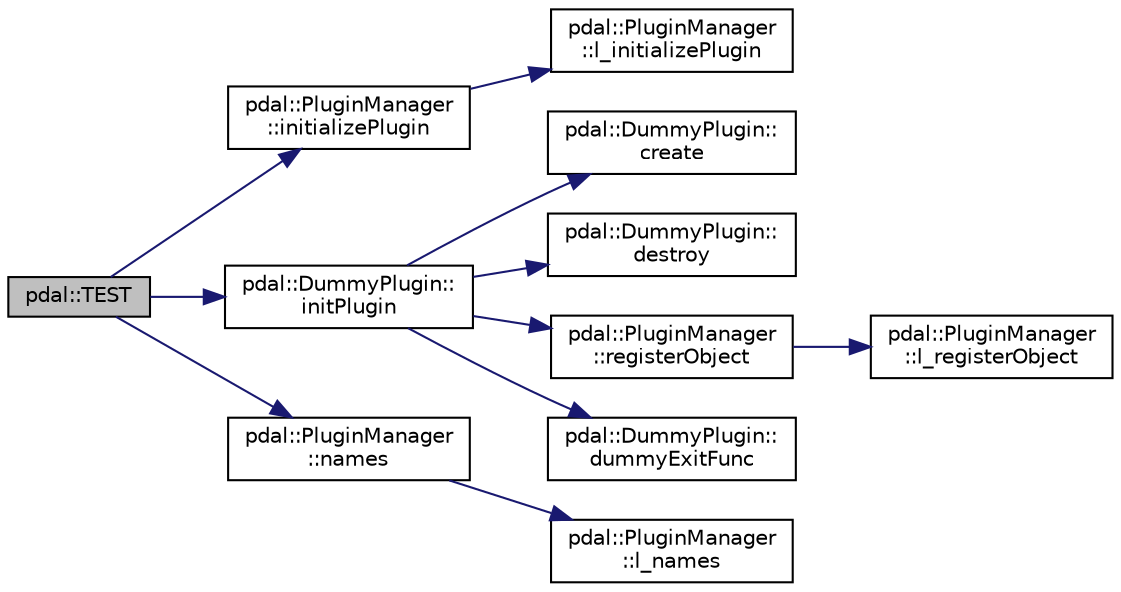 digraph "pdal::TEST"
{
  edge [fontname="Helvetica",fontsize="10",labelfontname="Helvetica",labelfontsize="10"];
  node [fontname="Helvetica",fontsize="10",shape=record];
  rankdir="LR";
  Node1 [label="pdal::TEST",height=0.2,width=0.4,color="black", fillcolor="grey75", style="filled", fontcolor="black"];
  Node1 -> Node2 [color="midnightblue",fontsize="10",style="solid",fontname="Helvetica"];
  Node2 [label="pdal::PluginManager\l::initializePlugin",height=0.2,width=0.4,color="black", fillcolor="white", style="filled",URL="$classpdal_1_1PluginManager.html#ae9e94964092e0fdb6be63484e5e69e9f"];
  Node2 -> Node3 [color="midnightblue",fontsize="10",style="solid",fontname="Helvetica"];
  Node3 [label="pdal::PluginManager\l::l_initializePlugin",height=0.2,width=0.4,color="black", fillcolor="white", style="filled",URL="$classpdal_1_1PluginManager.html#a8a847508c24b6a254ae8eaba06c0069a"];
  Node1 -> Node4 [color="midnightblue",fontsize="10",style="solid",fontname="Helvetica"];
  Node4 [label="pdal::DummyPlugin::\linitPlugin",height=0.2,width=0.4,color="black", fillcolor="white", style="filled",URL="$structpdal_1_1DummyPlugin.html#ac310487b5dd975c005a74734546c5c9c"];
  Node4 -> Node5 [color="midnightblue",fontsize="10",style="solid",fontname="Helvetica"];
  Node5 [label="pdal::DummyPlugin::\lcreate",height=0.2,width=0.4,color="black", fillcolor="white", style="filled",URL="$structpdal_1_1DummyPlugin.html#ae0928daab10dcbca33da45226babe682"];
  Node4 -> Node6 [color="midnightblue",fontsize="10",style="solid",fontname="Helvetica"];
  Node6 [label="pdal::DummyPlugin::\ldestroy",height=0.2,width=0.4,color="black", fillcolor="white", style="filled",URL="$structpdal_1_1DummyPlugin.html#a6f7943bdc669afebe4968c94e81bf55f"];
  Node4 -> Node7 [color="midnightblue",fontsize="10",style="solid",fontname="Helvetica"];
  Node7 [label="pdal::PluginManager\l::registerObject",height=0.2,width=0.4,color="black", fillcolor="white", style="filled",URL="$classpdal_1_1PluginManager.html#a2e1fa05ad3273dc942d320f3e7a0c8c4"];
  Node7 -> Node8 [color="midnightblue",fontsize="10",style="solid",fontname="Helvetica"];
  Node8 [label="pdal::PluginManager\l::l_registerObject",height=0.2,width=0.4,color="black", fillcolor="white", style="filled",URL="$classpdal_1_1PluginManager.html#a6849a33d6f155863a87804d29b0a29a8"];
  Node4 -> Node9 [color="midnightblue",fontsize="10",style="solid",fontname="Helvetica"];
  Node9 [label="pdal::DummyPlugin::\ldummyExitFunc",height=0.2,width=0.4,color="black", fillcolor="white", style="filled",URL="$structpdal_1_1DummyPlugin.html#affaf768507934c924ea03f70f20d58c2"];
  Node1 -> Node10 [color="midnightblue",fontsize="10",style="solid",fontname="Helvetica"];
  Node10 [label="pdal::PluginManager\l::names",height=0.2,width=0.4,color="black", fillcolor="white", style="filled",URL="$classpdal_1_1PluginManager.html#a494f92a49079015190f9f8d9e5267779"];
  Node10 -> Node11 [color="midnightblue",fontsize="10",style="solid",fontname="Helvetica"];
  Node11 [label="pdal::PluginManager\l::l_names",height=0.2,width=0.4,color="black", fillcolor="white", style="filled",URL="$classpdal_1_1PluginManager.html#ab1040369e315ab5d6f15033e098e0652"];
}
